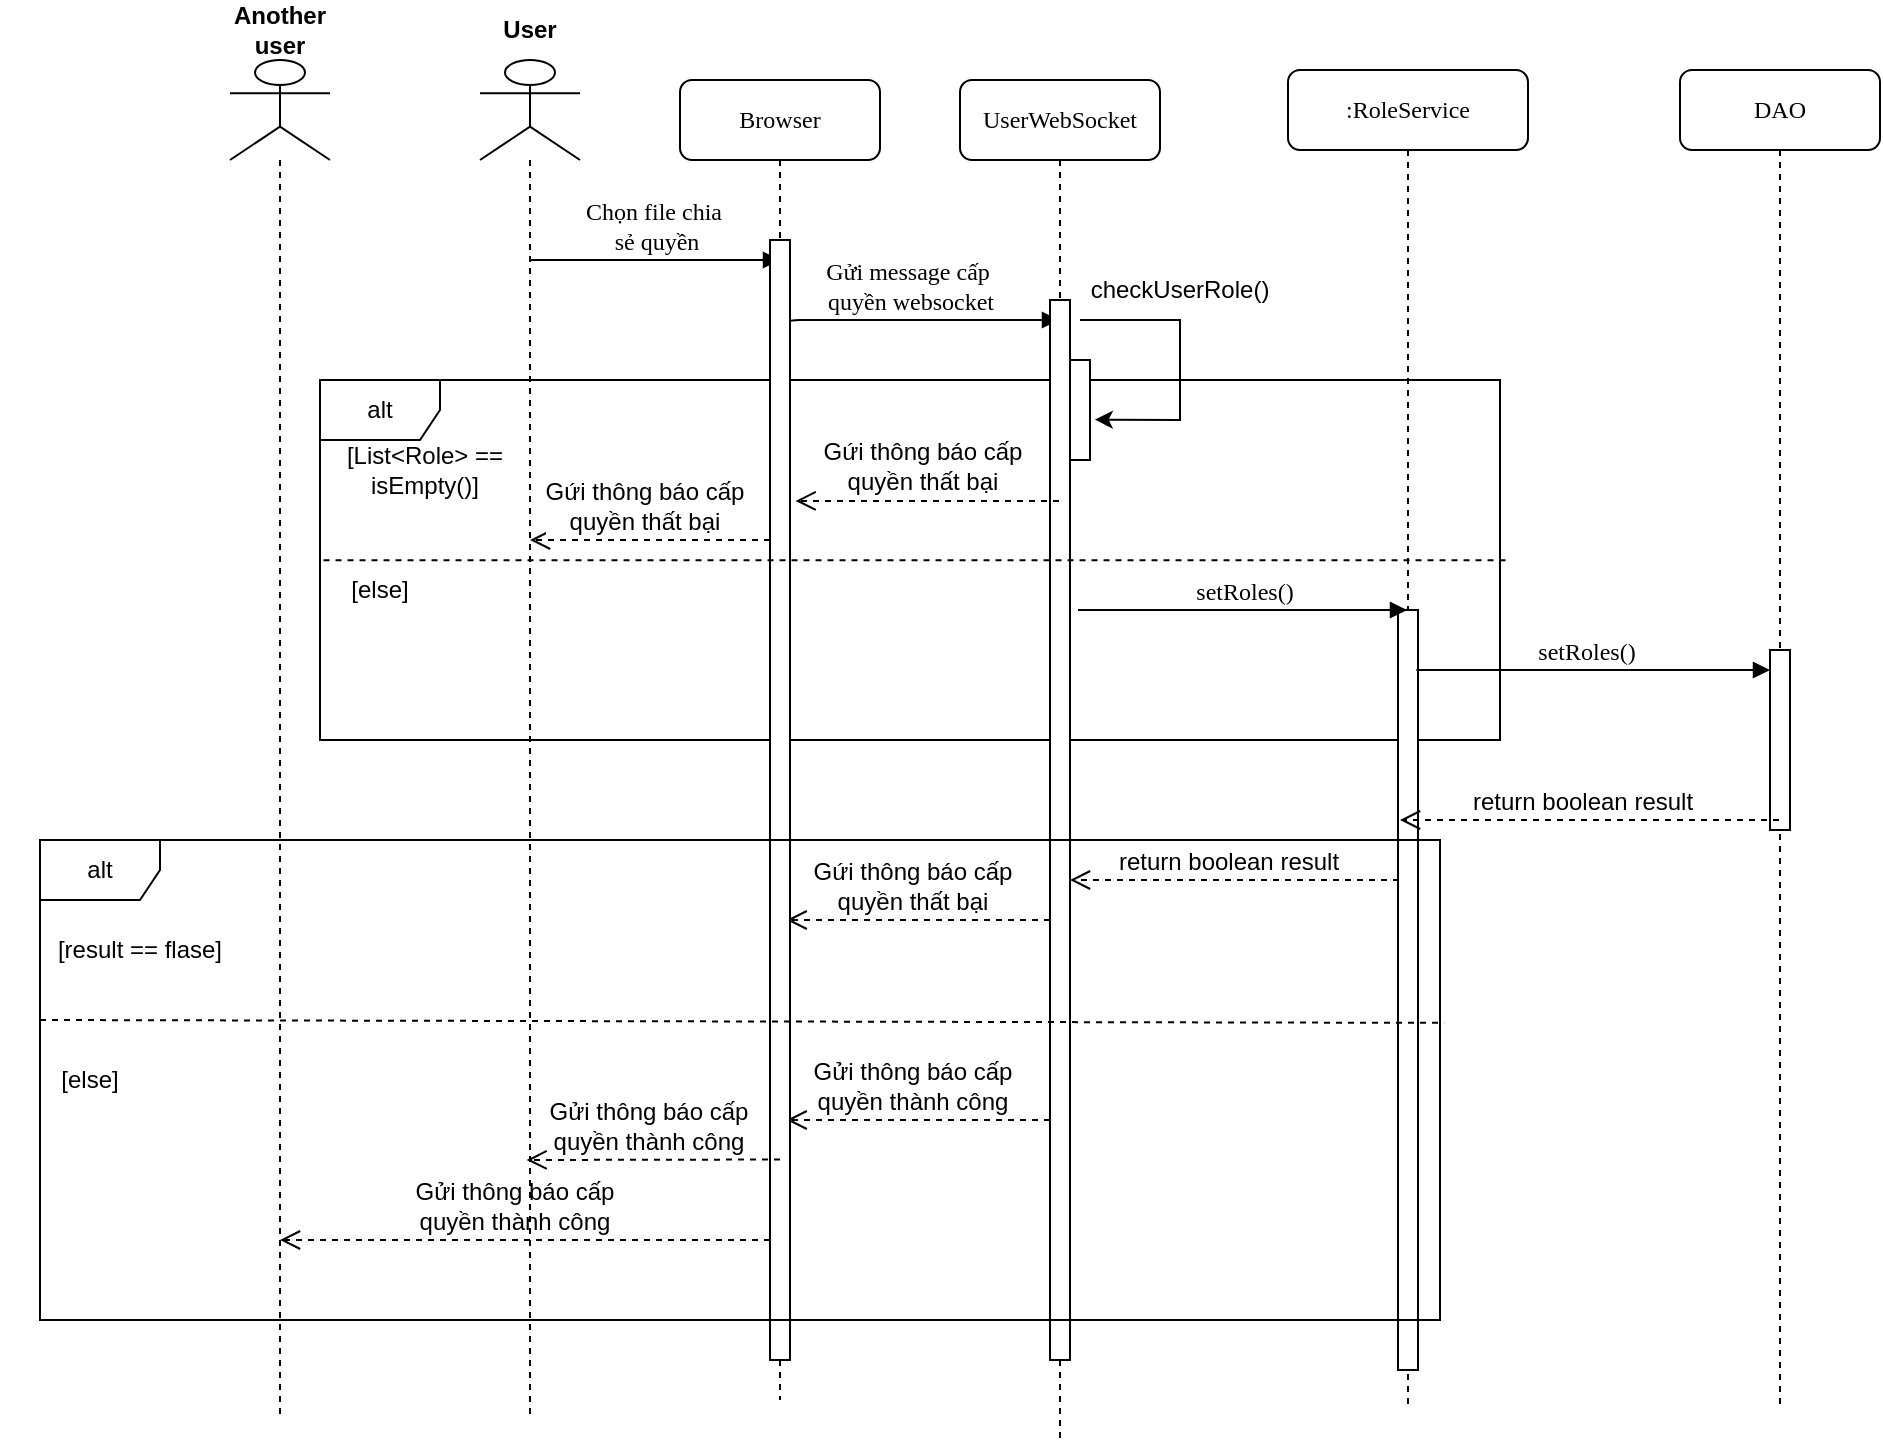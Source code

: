 <mxfile version="20.7.4" type="device"><diagram id="nGZwhpm22gCLftCSyGTF" name="Page-1"><mxGraphModel dx="1833" dy="585" grid="1" gridSize="10" guides="1" tooltips="1" connect="1" arrows="1" fold="1" page="1" pageScale="1" pageWidth="827" pageHeight="1169" math="0" shadow="0"><root><mxCell id="0"/><mxCell id="1" parent="0"/><mxCell id="cp3dmaaCbPySiJVoOO0D-57" value="alt" style="shape=umlFrame;whiteSpace=wrap;html=1;" vertex="1" parent="1"><mxGeometry x="-70" y="240" width="590" height="180" as="geometry"/></mxCell><mxCell id="cp3dmaaCbPySiJVoOO0D-2" value="UserWebSocket" style="shape=umlLifeline;perimeter=lifelinePerimeter;whiteSpace=wrap;html=1;container=1;collapsible=0;recursiveResize=0;outlineConnect=0;rounded=1;shadow=0;comic=0;labelBackgroundColor=none;strokeWidth=1;fontFamily=Verdana;fontSize=12;align=center;" vertex="1" parent="1"><mxGeometry x="250" y="90" width="100" height="680" as="geometry"/></mxCell><mxCell id="cp3dmaaCbPySiJVoOO0D-42" value="Gửi message cấp&amp;nbsp;&lt;br&gt;quyền websocket" style="html=1;verticalAlign=bottom;endArrow=block;labelBackgroundColor=none;fontFamily=Verdana;fontSize=12;edgeStyle=elbowEdgeStyle;elbow=vertical;" edge="1" parent="cp3dmaaCbPySiJVoOO0D-2" target="cp3dmaaCbPySiJVoOO0D-2"><mxGeometry relative="1" as="geometry"><mxPoint x="-90" y="130" as="sourcePoint"/><mxPoint x="35.5" y="130" as="targetPoint"/><Array as="points"><mxPoint x="20" y="120"/></Array></mxGeometry></mxCell><mxCell id="cp3dmaaCbPySiJVoOO0D-44" value="" style="html=1;points=[];perimeter=orthogonalPerimeter;" vertex="1" parent="cp3dmaaCbPySiJVoOO0D-2"><mxGeometry x="45" y="110" width="10" height="530" as="geometry"/></mxCell><mxCell id="cp3dmaaCbPySiJVoOO0D-49" value="" style="html=1;points=[];perimeter=orthogonalPerimeter;" vertex="1" parent="cp3dmaaCbPySiJVoOO0D-2"><mxGeometry x="55" y="140" width="10" height="50" as="geometry"/></mxCell><mxCell id="cp3dmaaCbPySiJVoOO0D-50" value="" style="endArrow=classic;html=1;rounded=0;entryX=1.24;entryY=0.596;entryDx=0;entryDy=0;entryPerimeter=0;" edge="1" parent="cp3dmaaCbPySiJVoOO0D-2" target="cp3dmaaCbPySiJVoOO0D-49"><mxGeometry width="50" height="50" relative="1" as="geometry"><mxPoint x="60" y="120" as="sourcePoint"/><mxPoint x="110" y="160" as="targetPoint"/><Array as="points"><mxPoint x="110" y="120"/><mxPoint x="110" y="170"/></Array></mxGeometry></mxCell><mxCell id="cp3dmaaCbPySiJVoOO0D-66" value="&lt;span style=&quot;font-size: 12px;&quot;&gt;return boolean result&lt;br&gt;&lt;/span&gt;" style="html=1;verticalAlign=bottom;endArrow=open;dashed=1;endSize=8;rounded=0;" edge="1" parent="cp3dmaaCbPySiJVoOO0D-2" target="cp3dmaaCbPySiJVoOO0D-44"><mxGeometry x="0.046" relative="1" as="geometry"><mxPoint x="219.5" y="400" as="sourcePoint"/><mxPoint x="60" y="400" as="targetPoint"/><mxPoint as="offset"/></mxGeometry></mxCell><mxCell id="cp3dmaaCbPySiJVoOO0D-67" value="&lt;span style=&quot;font-size: 12px;&quot;&gt;Gứi thông báo cấp&lt;br&gt;quyền thất bại&lt;br&gt;&lt;/span&gt;" style="html=1;verticalAlign=bottom;endArrow=open;dashed=1;endSize=8;rounded=0;entryX=1.28;entryY=0.233;entryDx=0;entryDy=0;entryPerimeter=0;" edge="1" parent="cp3dmaaCbPySiJVoOO0D-2"><mxGeometry x="0.046" relative="1" as="geometry"><mxPoint x="45" y="420" as="sourcePoint"/><mxPoint x="-86.7" y="420" as="targetPoint"/><mxPoint as="offset"/></mxGeometry></mxCell><mxCell id="cp3dmaaCbPySiJVoOO0D-68" value="&lt;span style=&quot;font-size: 12px;&quot;&gt;Gửi thông báo cấp&lt;br&gt;quyền thành công&lt;br&gt;&lt;/span&gt;" style="html=1;verticalAlign=bottom;endArrow=open;dashed=1;endSize=8;rounded=0;entryX=1.28;entryY=0.233;entryDx=0;entryDy=0;entryPerimeter=0;" edge="1" parent="cp3dmaaCbPySiJVoOO0D-2"><mxGeometry x="0.046" relative="1" as="geometry"><mxPoint x="45" y="520" as="sourcePoint"/><mxPoint x="-86.7" y="520" as="targetPoint"/><mxPoint as="offset"/></mxGeometry></mxCell><mxCell id="cp3dmaaCbPySiJVoOO0D-7" value=":RoleService" style="shape=umlLifeline;perimeter=lifelinePerimeter;whiteSpace=wrap;html=1;container=1;collapsible=0;recursiveResize=0;outlineConnect=0;rounded=1;shadow=0;comic=0;labelBackgroundColor=none;strokeWidth=1;fontFamily=Verdana;fontSize=12;align=center;" vertex="1" parent="1"><mxGeometry x="414" y="85" width="120" height="670" as="geometry"/></mxCell><mxCell id="cp3dmaaCbPySiJVoOO0D-45" value="" style="html=1;points=[];perimeter=orthogonalPerimeter;" vertex="1" parent="cp3dmaaCbPySiJVoOO0D-7"><mxGeometry x="55" y="270" width="10" height="380" as="geometry"/></mxCell><mxCell id="cp3dmaaCbPySiJVoOO0D-56" value="setRoles()" style="html=1;verticalAlign=bottom;endArrow=block;labelBackgroundColor=none;fontFamily=Verdana;fontSize=12;edgeStyle=elbowEdgeStyle;elbow=vertical;" edge="1" parent="cp3dmaaCbPySiJVoOO0D-7" target="cp3dmaaCbPySiJVoOO0D-7"><mxGeometry relative="1" as="geometry"><mxPoint x="-105" y="270" as="sourcePoint"/><mxPoint x="40" y="270" as="targetPoint"/></mxGeometry></mxCell><mxCell id="cp3dmaaCbPySiJVoOO0D-13" value="DAO" style="shape=umlLifeline;perimeter=lifelinePerimeter;whiteSpace=wrap;html=1;container=1;collapsible=0;recursiveResize=0;outlineConnect=0;rounded=1;shadow=0;comic=0;labelBackgroundColor=none;strokeWidth=1;fontFamily=Verdana;fontSize=12;align=center;" vertex="1" parent="1"><mxGeometry x="610" y="85" width="100" height="670" as="geometry"/></mxCell><mxCell id="cp3dmaaCbPySiJVoOO0D-14" value="" style="html=1;points=[];perimeter=orthogonalPerimeter;" vertex="1" parent="cp3dmaaCbPySiJVoOO0D-13"><mxGeometry x="45" y="290" width="10" height="90" as="geometry"/></mxCell><mxCell id="cp3dmaaCbPySiJVoOO0D-19" value="Browser" style="shape=umlLifeline;perimeter=lifelinePerimeter;whiteSpace=wrap;html=1;container=1;collapsible=0;recursiveResize=0;outlineConnect=0;rounded=1;shadow=0;comic=0;labelBackgroundColor=none;strokeWidth=1;fontFamily=Verdana;fontSize=12;align=center;" vertex="1" parent="1"><mxGeometry x="110" y="90" width="100" height="660" as="geometry"/></mxCell><mxCell id="cp3dmaaCbPySiJVoOO0D-41" value="Chọn file chia&amp;nbsp;&lt;br&gt;sẻ quyền" style="html=1;verticalAlign=bottom;endArrow=block;labelBackgroundColor=none;fontFamily=Verdana;fontSize=12;edgeStyle=elbowEdgeStyle;elbow=vertical;" edge="1" parent="cp3dmaaCbPySiJVoOO0D-19" source="cp3dmaaCbPySiJVoOO0D-22"><mxGeometry relative="1" as="geometry"><mxPoint x="-80" y="90" as="sourcePoint"/><mxPoint x="50" y="90" as="targetPoint"/></mxGeometry></mxCell><mxCell id="cp3dmaaCbPySiJVoOO0D-43" value="" style="html=1;points=[];perimeter=orthogonalPerimeter;" vertex="1" parent="cp3dmaaCbPySiJVoOO0D-19"><mxGeometry x="45" y="80" width="10" height="560" as="geometry"/></mxCell><mxCell id="cp3dmaaCbPySiJVoOO0D-55" value="&lt;span style=&quot;font-size: 12px;&quot;&gt;Gứi thông báo cấp&lt;br&gt;quyền thất bại&lt;br&gt;&lt;/span&gt;" style="html=1;verticalAlign=bottom;endArrow=open;dashed=1;endSize=8;rounded=0;" edge="1" parent="cp3dmaaCbPySiJVoOO0D-19" target="cp3dmaaCbPySiJVoOO0D-22"><mxGeometry x="0.046" relative="1" as="geometry"><mxPoint x="45" y="230" as="sourcePoint"/><mxPoint x="-86.7" y="230" as="targetPoint"/><mxPoint as="offset"/></mxGeometry></mxCell><mxCell id="cp3dmaaCbPySiJVoOO0D-69" value="&lt;span style=&quot;font-size: 12px;&quot;&gt;Gửi thông báo cấp&lt;br&gt;quyền thành công&lt;br&gt;&lt;/span&gt;" style="html=1;verticalAlign=bottom;endArrow=open;dashed=1;endSize=8;rounded=0;entryX=1.28;entryY=0.233;entryDx=0;entryDy=0;entryPerimeter=0;exitX=0.5;exitY=0.821;exitDx=0;exitDy=0;exitPerimeter=0;" edge="1" parent="cp3dmaaCbPySiJVoOO0D-19" source="cp3dmaaCbPySiJVoOO0D-43"><mxGeometry x="0.046" relative="1" as="geometry"><mxPoint x="40" y="540" as="sourcePoint"/><mxPoint x="-76.7" y="540" as="targetPoint"/><mxPoint as="offset"/></mxGeometry></mxCell><mxCell id="cp3dmaaCbPySiJVoOO0D-70" value="&lt;span style=&quot;font-size: 12px;&quot;&gt;Gửi thông báo cấp&lt;br&gt;quyền thành công&lt;br&gt;&lt;/span&gt;" style="html=1;verticalAlign=bottom;endArrow=open;dashed=1;endSize=8;rounded=0;exitX=0.5;exitY=0.821;exitDx=0;exitDy=0;exitPerimeter=0;" edge="1" parent="cp3dmaaCbPySiJVoOO0D-19" target="cp3dmaaCbPySiJVoOO0D-28"><mxGeometry x="0.046" relative="1" as="geometry"><mxPoint x="45" y="580" as="sourcePoint"/><mxPoint x="-81.7" y="580.24" as="targetPoint"/><mxPoint as="offset"/></mxGeometry></mxCell><mxCell id="cp3dmaaCbPySiJVoOO0D-22" value="" style="shape=umlLifeline;participant=umlActor;perimeter=lifelinePerimeter;whiteSpace=wrap;html=1;container=1;collapsible=0;recursiveResize=0;verticalAlign=top;spacingTop=36;outlineConnect=0;fontSize=12;size=50;" vertex="1" parent="1"><mxGeometry x="10" y="80" width="50" height="680" as="geometry"/></mxCell><mxCell id="cp3dmaaCbPySiJVoOO0D-23" value="User" style="text;html=1;strokeColor=none;fillColor=none;align=center;verticalAlign=middle;whiteSpace=wrap;rounded=0;fontStyle=1" vertex="1" parent="1"><mxGeometry x="5" y="50" width="60" height="30" as="geometry"/></mxCell><mxCell id="cp3dmaaCbPySiJVoOO0D-28" value="" style="shape=umlLifeline;participant=umlActor;perimeter=lifelinePerimeter;whiteSpace=wrap;html=1;container=1;collapsible=0;recursiveResize=0;verticalAlign=top;spacingTop=36;outlineConnect=0;fontSize=12;size=50;" vertex="1" parent="1"><mxGeometry x="-115" y="80" width="50" height="680" as="geometry"/></mxCell><mxCell id="cp3dmaaCbPySiJVoOO0D-29" value="Another user" style="text;html=1;strokeColor=none;fillColor=none;align=center;verticalAlign=middle;whiteSpace=wrap;rounded=0;fontStyle=1" vertex="1" parent="1"><mxGeometry x="-120" y="50" width="60" height="30" as="geometry"/></mxCell><mxCell id="cp3dmaaCbPySiJVoOO0D-52" value="checkUserRole()" style="text;html=1;strokeColor=none;fillColor=none;align=center;verticalAlign=middle;whiteSpace=wrap;rounded=0;" vertex="1" parent="1"><mxGeometry x="330" y="180" width="60" height="30" as="geometry"/></mxCell><mxCell id="cp3dmaaCbPySiJVoOO0D-54" value="&lt;span style=&quot;font-size: 12px;&quot;&gt;Gứi thông báo cấp&lt;br&gt;quyền thất bại&lt;br&gt;&lt;/span&gt;" style="html=1;verticalAlign=bottom;endArrow=open;dashed=1;endSize=8;rounded=0;entryX=1.28;entryY=0.233;entryDx=0;entryDy=0;entryPerimeter=0;" edge="1" parent="1" source="cp3dmaaCbPySiJVoOO0D-2" target="cp3dmaaCbPySiJVoOO0D-43"><mxGeometry x="0.046" relative="1" as="geometry"><mxPoint x="280" y="300" as="sourcePoint"/><mxPoint x="180" y="302" as="targetPoint"/><mxPoint as="offset"/></mxGeometry></mxCell><mxCell id="cp3dmaaCbPySiJVoOO0D-58" value="" style="endArrow=none;dashed=1;html=1;rounded=0;exitX=0.003;exitY=0.501;exitDx=0;exitDy=0;exitPerimeter=0;entryX=1.005;entryY=0.501;entryDx=0;entryDy=0;entryPerimeter=0;" edge="1" parent="1" source="cp3dmaaCbPySiJVoOO0D-57" target="cp3dmaaCbPySiJVoOO0D-57"><mxGeometry width="50" height="50" relative="1" as="geometry"><mxPoint x="340" y="370" as="sourcePoint"/><mxPoint x="390" y="320" as="targetPoint"/></mxGeometry></mxCell><mxCell id="cp3dmaaCbPySiJVoOO0D-60" value="[List&amp;lt;Role&amp;gt; == isEmpty()]" style="text;html=1;strokeColor=none;fillColor=none;align=center;verticalAlign=middle;whiteSpace=wrap;rounded=0;" vertex="1" parent="1"><mxGeometry x="-65" y="270" width="95" height="30" as="geometry"/></mxCell><mxCell id="cp3dmaaCbPySiJVoOO0D-62" value="[else]" style="text;html=1;strokeColor=none;fillColor=none;align=center;verticalAlign=middle;whiteSpace=wrap;rounded=0;" vertex="1" parent="1"><mxGeometry x="-65" y="330" width="50" height="30" as="geometry"/></mxCell><mxCell id="cp3dmaaCbPySiJVoOO0D-65" value="&lt;span style=&quot;font-size: 12px;&quot;&gt;return boolean result&lt;br&gt;&lt;/span&gt;" style="html=1;verticalAlign=bottom;endArrow=open;dashed=1;endSize=8;rounded=0;entryX=1.28;entryY=0.233;entryDx=0;entryDy=0;entryPerimeter=0;" edge="1" parent="1" source="cp3dmaaCbPySiJVoOO0D-13"><mxGeometry x="0.046" relative="1" as="geometry"><mxPoint x="740" y="460" as="sourcePoint"/><mxPoint x="470.0" y="460" as="targetPoint"/><mxPoint as="offset"/></mxGeometry></mxCell><mxCell id="cp3dmaaCbPySiJVoOO0D-71" value="alt" style="shape=umlFrame;whiteSpace=wrap;html=1;" vertex="1" parent="1"><mxGeometry x="-210" y="470" width="700" height="240" as="geometry"/></mxCell><mxCell id="cp3dmaaCbPySiJVoOO0D-73" value="" style="endArrow=none;dashed=1;html=1;rounded=0;exitX=0;exitY=0.375;exitDx=0;exitDy=0;exitPerimeter=0;entryX=1.003;entryY=0.381;entryDx=0;entryDy=0;entryPerimeter=0;" edge="1" parent="1" source="cp3dmaaCbPySiJVoOO0D-71" target="cp3dmaaCbPySiJVoOO0D-71"><mxGeometry width="50" height="50" relative="1" as="geometry"><mxPoint x="150" y="540" as="sourcePoint"/><mxPoint x="200" y="490" as="targetPoint"/></mxGeometry></mxCell><mxCell id="cp3dmaaCbPySiJVoOO0D-74" value="[result == flase]" style="text;html=1;strokeColor=none;fillColor=none;align=center;verticalAlign=middle;whiteSpace=wrap;rounded=0;" vertex="1" parent="1"><mxGeometry x="-205" y="510" width="90" height="30" as="geometry"/></mxCell><mxCell id="cp3dmaaCbPySiJVoOO0D-75" value="[else]" style="text;html=1;strokeColor=none;fillColor=none;align=center;verticalAlign=middle;whiteSpace=wrap;rounded=0;" vertex="1" parent="1"><mxGeometry x="-230" y="575" width="90" height="30" as="geometry"/></mxCell><mxCell id="cp3dmaaCbPySiJVoOO0D-76" value="setRoles()" style="html=1;verticalAlign=bottom;endArrow=block;labelBackgroundColor=none;fontFamily=Verdana;fontSize=12;edgeStyle=elbowEdgeStyle;elbow=vertical;exitX=0.92;exitY=0.079;exitDx=0;exitDy=0;exitPerimeter=0;" edge="1" parent="1" source="cp3dmaaCbPySiJVoOO0D-45" target="cp3dmaaCbPySiJVoOO0D-14"><mxGeometry x="-0.046" relative="1" as="geometry"><mxPoint x="485" y="390" as="sourcePoint"/><mxPoint x="750" y="390" as="targetPoint"/><mxPoint as="offset"/></mxGeometry></mxCell></root></mxGraphModel></diagram></mxfile>